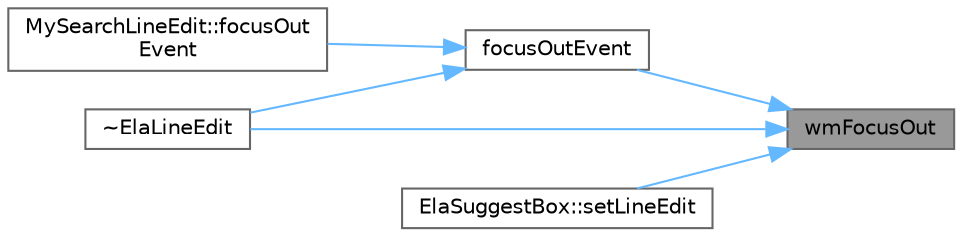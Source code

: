 digraph "wmFocusOut"
{
 // LATEX_PDF_SIZE
  bgcolor="transparent";
  edge [fontname=Helvetica,fontsize=10,labelfontname=Helvetica,labelfontsize=10];
  node [fontname=Helvetica,fontsize=10,shape=box,height=0.2,width=0.4];
  rankdir="RL";
  Node1 [id="Node000001",label="wmFocusOut",height=0.2,width=0.4,color="gray40", fillcolor="grey60", style="filled", fontcolor="black",tooltip=" "];
  Node1 -> Node2 [id="edge1_Node000001_Node000002",dir="back",color="steelblue1",style="solid",tooltip=" "];
  Node2 [id="Node000002",label="focusOutEvent",height=0.2,width=0.4,color="grey40", fillcolor="white", style="filled",URL="$class_ela_line_edit.html#a34b9c9f85e5a9f57123a2ac7398fa7d2",tooltip=" "];
  Node2 -> Node3 [id="edge2_Node000002_Node000003",dir="back",color="steelblue1",style="solid",tooltip=" "];
  Node3 [id="Node000003",label="MySearchLineEdit::focusOut\lEvent",height=0.2,width=0.4,color="grey40", fillcolor="white", style="filled",URL="$class_my_search_line_edit.html#a34b9c9f85e5a9f57123a2ac7398fa7d2",tooltip="重写焦点丢失事件，触发收起动画"];
  Node2 -> Node4 [id="edge3_Node000002_Node000004",dir="back",color="steelblue1",style="solid",tooltip=" "];
  Node4 [id="Node000004",label="~ElaLineEdit",height=0.2,width=0.4,color="grey40", fillcolor="white", style="filled",URL="$class_ela_line_edit.html#a8bff38e5aa38ad71a88f34e1118541f1",tooltip="新增"];
  Node1 -> Node5 [id="edge4_Node000001_Node000005",dir="back",color="steelblue1",style="solid",tooltip=" "];
  Node5 [id="Node000005",label="ElaSuggestBox::setLineEdit",height=0.2,width=0.4,color="grey40", fillcolor="white", style="filled",URL="$class_ela_suggest_box.html#a3a1979e9a91786a372ef65f799160517",tooltip="设置搜索编辑框"];
  Node1 -> Node4 [id="edge5_Node000001_Node000004",dir="back",color="steelblue1",style="solid",tooltip=" "];
}
